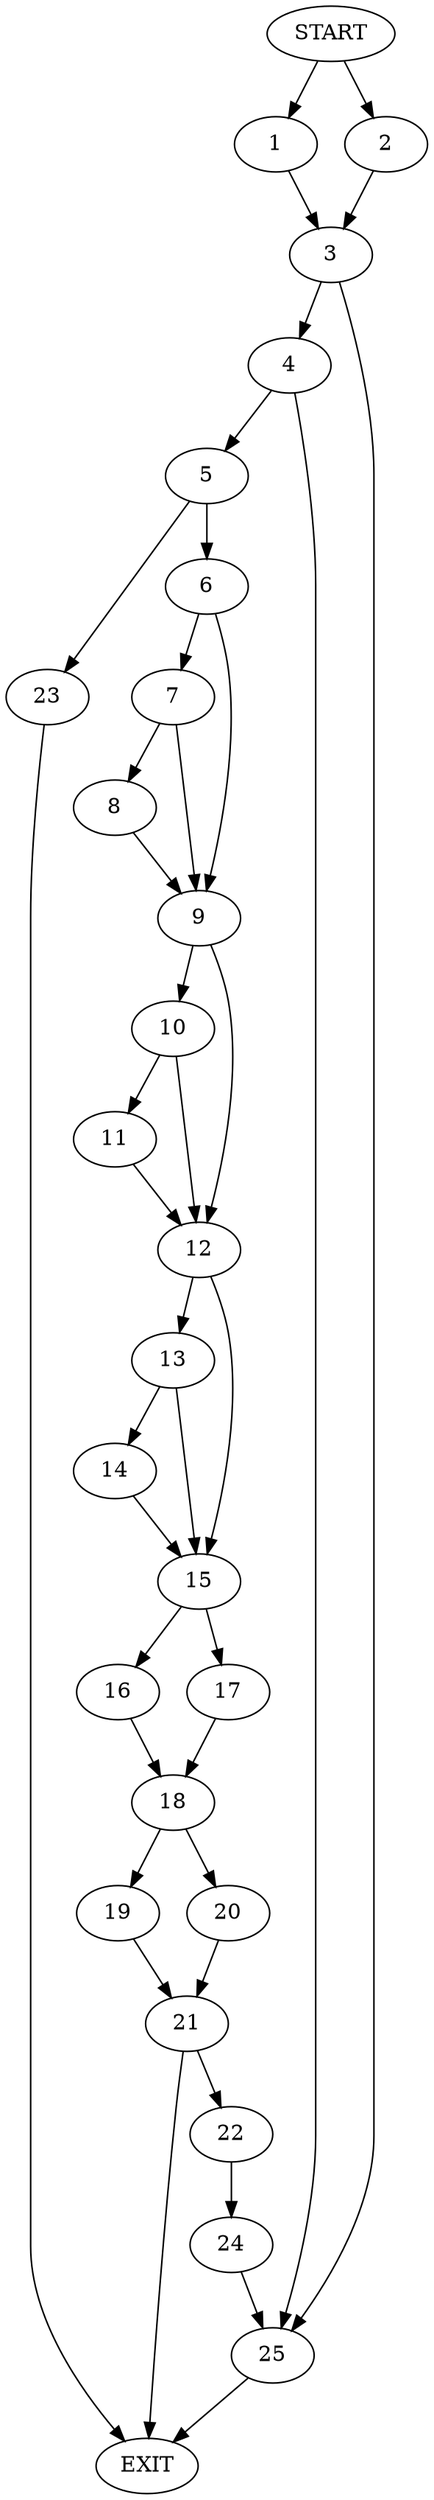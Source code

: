 digraph { 
0 [label="START"];
1;
2;
3;
4;
5;
6;
7;
8;
9;
10;
11;
12;
13;
14;
15;
16;
17;
18;
19;
20;
21;
22;
23;
24;
25;
26[label="EXIT"];
0 -> 1;
0 -> 2;
1 -> 3;
2 -> 3;
3 -> 4;
3 -> 25;
4 -> 5;
4 -> 25;
5 -> 6;
5 -> 23;
6 -> 7;
6 -> 9;
7 -> 8;
7 -> 9;
8 -> 9;
9 -> 10;
9 -> 12;
10 -> 11;
10 -> 12;
11 -> 12;
12 -> 13;
12 -> 15;
13 -> 14;
13 -> 15;
14 -> 15;
15 -> 16;
15 -> 17;
16 -> 18;
17 -> 18;
18 -> 19;
18 -> 20;
19 -> 21;
20 -> 21;
21 -> 26;
21 -> 22;
22 -> 24;
23 -> 26;
24 -> 25;
25 -> 26;
}